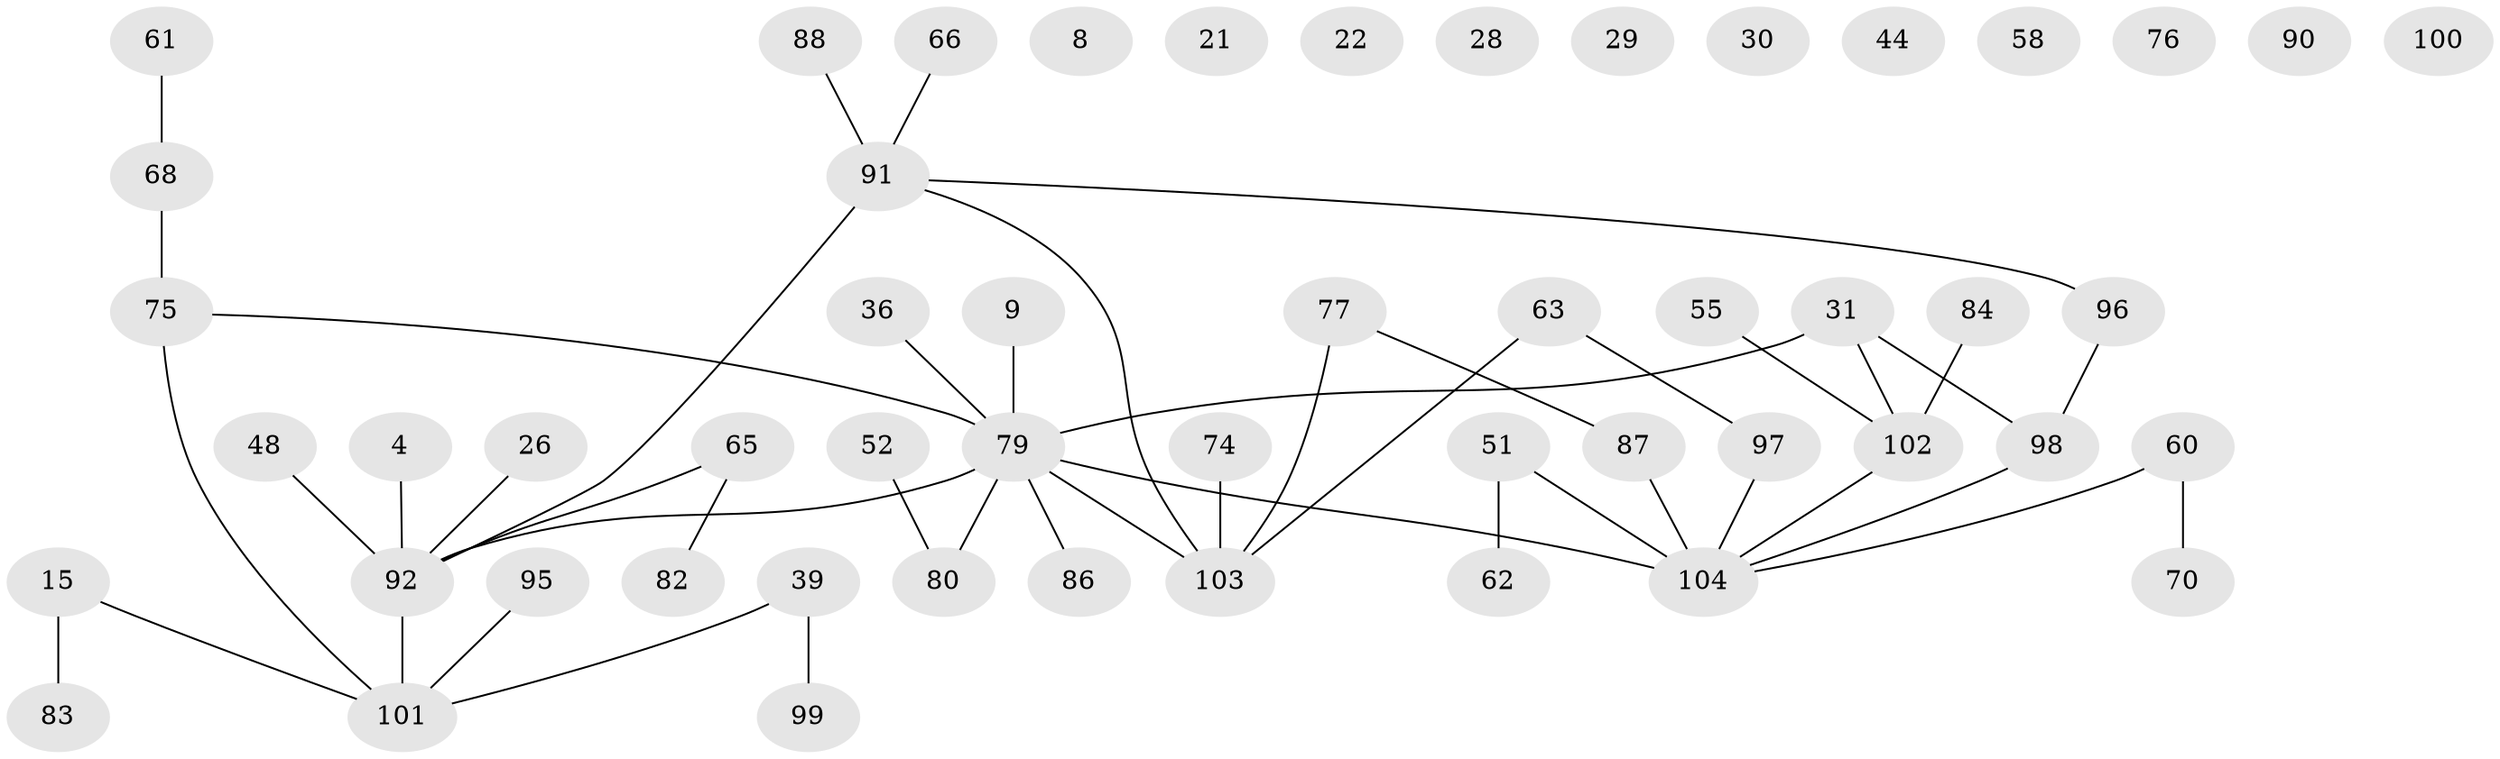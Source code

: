 // original degree distribution, {2: 0.3173076923076923, 1: 0.2403846153846154, 4: 0.10576923076923077, 5: 0.028846153846153848, 0: 0.10576923076923077, 3: 0.18269230769230768, 6: 0.009615384615384616, 7: 0.009615384615384616}
// Generated by graph-tools (version 1.1) at 2025/39/03/09/25 04:39:49]
// undirected, 52 vertices, 47 edges
graph export_dot {
graph [start="1"]
  node [color=gray90,style=filled];
  4;
  8;
  9;
  15;
  21;
  22;
  26;
  28;
  29;
  30;
  31;
  36;
  39;
  44;
  48 [super="+33"];
  51 [super="+32"];
  52;
  55 [super="+23"];
  58;
  60;
  61;
  62;
  63 [super="+57"];
  65;
  66;
  68;
  70;
  74;
  75;
  76;
  77 [super="+25"];
  79 [super="+40+71+67"];
  80 [super="+27"];
  82;
  83;
  84;
  86 [super="+11+12"];
  87;
  88;
  90;
  91 [super="+18+54+64"];
  92 [super="+24+85+69"];
  95;
  96 [super="+89+14"];
  97;
  98 [super="+34"];
  99;
  100;
  101 [super="+56"];
  102 [super="+73+10+41+7+16"];
  103 [super="+78+81+94"];
  104 [super="+59+72+50+46+35+45+93"];
  4 -- 92;
  9 -- 79;
  15 -- 83;
  15 -- 101 [weight=2];
  26 -- 92;
  31 -- 98 [weight=2];
  31 -- 102 [weight=2];
  31 -- 79;
  36 -- 79;
  39 -- 99;
  39 -- 101;
  48 -- 92;
  51 -- 104;
  51 -- 62;
  52 -- 80;
  55 -- 102;
  60 -- 70;
  60 -- 104;
  61 -- 68;
  63 -- 97;
  63 -- 103;
  65 -- 82;
  65 -- 92;
  66 -- 91;
  68 -- 75;
  74 -- 103;
  75 -- 101 [weight=2];
  75 -- 79;
  77 -- 103;
  77 -- 87;
  79 -- 92 [weight=2];
  79 -- 104 [weight=2];
  79 -- 80;
  79 -- 86;
  79 -- 103 [weight=2];
  84 -- 102;
  87 -- 104;
  88 -- 91;
  91 -- 92 [weight=2];
  91 -- 96;
  91 -- 103;
  92 -- 101 [weight=3];
  95 -- 101;
  96 -- 98 [weight=2];
  97 -- 104;
  98 -- 104;
  102 -- 104;
}
